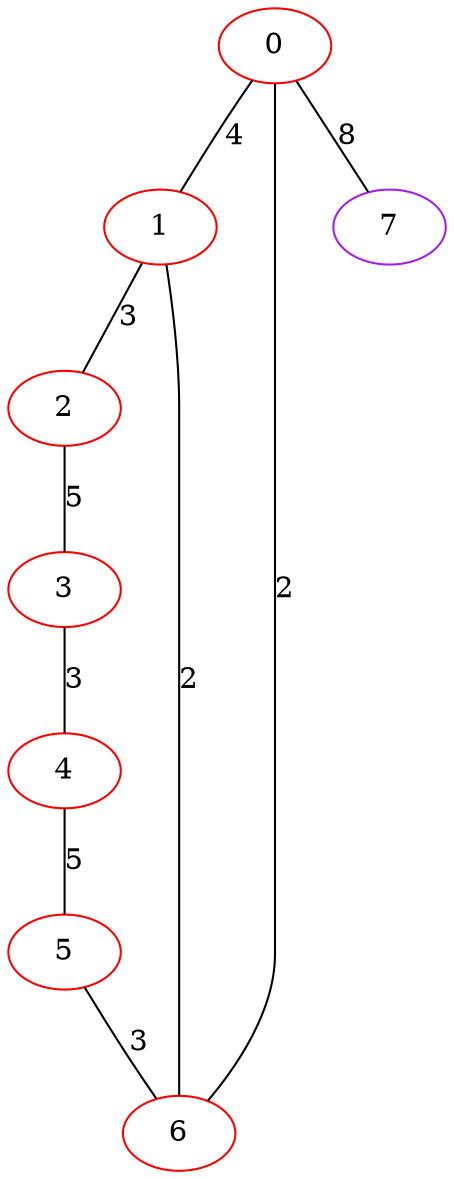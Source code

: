 graph "" {
0 [color=red, weight=1];
1 [color=red, weight=1];
2 [color=red, weight=1];
3 [color=red, weight=1];
4 [color=red, weight=1];
5 [color=red, weight=1];
6 [color=red, weight=1];
7 [color=purple, weight=4];
0 -- 1  [key=0, label=4];
0 -- 6  [key=0, label=2];
0 -- 7  [key=0, label=8];
1 -- 2  [key=0, label=3];
1 -- 6  [key=0, label=2];
2 -- 3  [key=0, label=5];
3 -- 4  [key=0, label=3];
4 -- 5  [key=0, label=5];
5 -- 6  [key=0, label=3];
}
